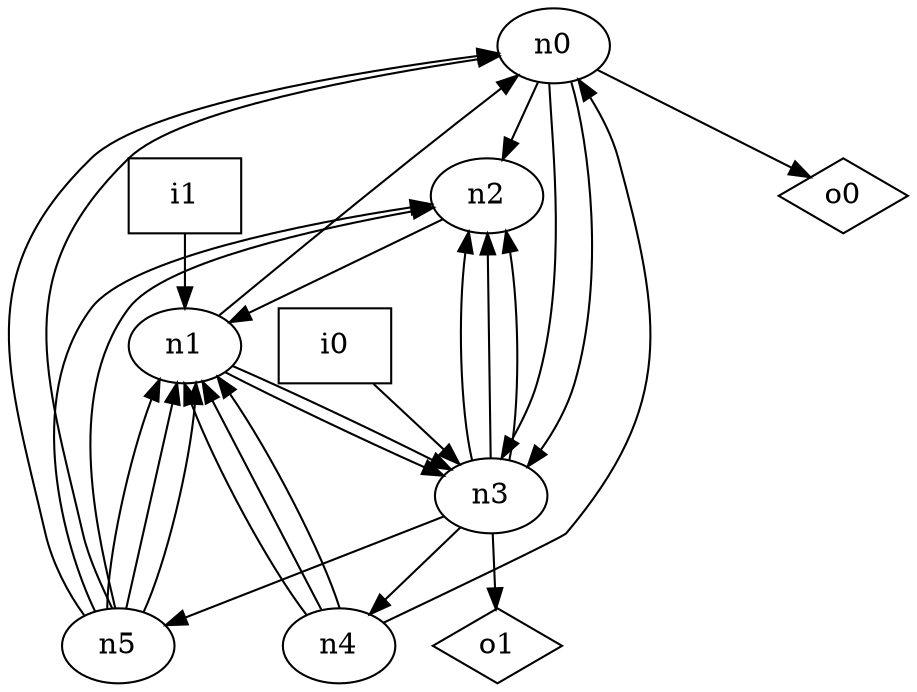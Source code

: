 digraph G {
n0 [label="n0"];
n1 [label="n1"];
n2 [label="n2"];
n3 [label="n3"];
n4 [label="n4"];
n5 [label="n5"];
n6 [label="i0",shape="box"];
n7 [label="i1",shape="box"];
n8 [label="o0",shape="diamond"];
n9 [label="o1",shape="diamond"];
n0 -> n2
n0 -> n3
n0 -> n3
n0 -> n8
n1 -> n0
n1 -> n3
n1 -> n3
n2 -> n1
n3 -> n2
n3 -> n2
n3 -> n2
n3 -> n4
n3 -> n5
n3 -> n9
n4 -> n0
n4 -> n1
n4 -> n1
n4 -> n1
n5 -> n0
n5 -> n0
n5 -> n1
n5 -> n1
n5 -> n1
n5 -> n2
n5 -> n2
n6 -> n3
n7 -> n1
}
